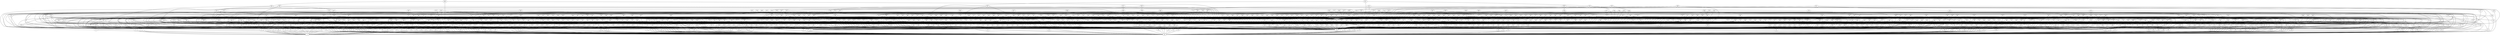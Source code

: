 graph G {
0;
1;
2;
3;
4;
5;
6;
7;
8;
9;
10;
11;
12;
13;
14;
15;
16;
17;
18;
19;
20;
21;
22;
23;
24;
25;
26;
27;
28;
29;
30;
31;
32;
33;
34;
35;
36;
37;
38;
39;
40;
41;
42;
43;
44;
45;
46;
47;
48;
49;
50;
51;
52;
53;
54;
55;
56;
57;
58;
59;
60;
61;
62;
63;
64;
65;
66;
67;
68;
69;
70;
71;
72;
73;
74;
75;
76;
77;
78;
79;
80;
81;
82;
83;
84;
85;
86;
87;
88;
89;
90;
91;
92;
93;
94;
95;
96;
97;
98;
99;
100;
101;
102;
103;
104;
105;
106;
107;
108;
109;
110;
111;
112;
113;
114;
115;
116;
117;
118;
119;
120;
121;
122;
123;
124;
125;
126;
127;
128;
129;
130;
131;
132;
133;
134;
135;
136;
137;
138;
139;
140;
141;
142;
143;
144;
145;
146;
147;
148;
149;
150;
151;
152;
153;
154;
155;
156;
157;
158;
159;
160;
161;
162;
163;
164;
165;
166;
167;
168;
169;
170;
171;
172;
173;
174;
175;
176;
177;
178;
179;
180;
181;
182;
183;
184;
185;
186;
187;
188;
189;
190;
191;
192;
193;
194;
195;
196;
197;
198;
199;
200;
201;
202;
203;
204;
205;
206;
207;
208;
209;
210;
211;
212;
213;
214;
215;
216;
217;
218;
219;
220;
221;
222;
223;
224;
225;
226;
227;
228;
229;
230;
231;
232;
233;
234;
235;
236;
237;
238;
239;
240;
241;
242;
243;
244;
245;
246;
247;
248;
249;
250;
251;
252;
253;
254;
255;
256;
257;
258;
259;
260;
261;
262;
263;
264;
265;
266;
267;
268;
269;
270;
271;
272;
273;
274;
275;
276;
277;
278;
279;
280;
281;
282;
283;
284;
285;
286;
287;
288;
289;
290;
291;
292;
293;
294;
295;
296;
297;
298;
299;
300;
301;
302;
303;
304;
305;
306;
307;
308;
309;
310;
311;
312;
313;
314;
315;
316;
317;
318;
319;
320;
321;
322;
323;
324;
325;
326;
327;
328;
329;
330;
331;
332;
333;
334;
335;
336;
337;
338;
339;
340;
341;
342;
343;
344;
345;
346;
347;
348;
349;
350;
351;
352;
353;
354;
355;
356;
357;
358;
359;
360;
361;
362;
363;
364;
365;
366;
367;
368;
369;
370;
371;
372;
373;
374;
375;
376;
377;
378;
379;
380;
381;
382;
383;
384;
385;
386;
387;
388;
389;
390;
391;
392;
393;
394;
395;
396;
397;
398;
399;
400;
401;
402;
403;
404;
405;
406;
407;
408;
409;
410;
411;
412;
413;
414;
415;
416;
417;
418;
419;
420;
421;
422;
423;
424;
425;
426;
427;
428;
429;
430;
431;
432;
433;
434;
435;
436;
437;
438;
439;
440;
441;
442;
443;
444;
445;
446;
447;
448;
449;
450;
451;
452;
453;
454;
455;
456;
457;
458;
459;
460;
461;
462;
463;
464;
465;
466;
467;
468;
469;
470;
471;
472;
473;
474;
475;
476;
477;
478;
479;
480;
481;
482;
483;
484;
485;
486;
487;
488;
489;
490;
491;
492;
493;
494;
495;
496;
497;
498;
499;
500;
501;
502;
503;
504;
505;
506;
507;
508;
509;
510;
511;
512;
513;
514;
515;
516;
517;
518;
519;
520;
521;
522;
523;
524;
525;
526;
527;
528;
529;
530;
531;
532;
533;
534;
535;
536;
537;
538;
539;
540;
541;
542;
543;
544;
545;
546;
547;
548;
549;
550;
551;
552;
553;
554;
555;
556;
557;
558;
559;
560;
561;
562;
563;
564;
565;
566;
567;
568;
569;
570;
571;
572;
573;
574;
575;
576;
577;
578;
579;
580;
581;
582;
583;
584;
585;
586;
587;
588;
589;
590;
591;
592;
593;
594;
595;
596;
597;
598;
599;
600;
601;
602;
603;
604;
605;
606;
607;
608;
609;
610;
611;
612;
613;
614;
615;
616;
617;
618;
619;
620;
621;
622;
623;
624;
625;
626;
627;
628;
629;
630;
631;
632;
633;
634;
635;
636;
637;
638;
639;
640;
641;
642;
643;
644;
645;
646;
647;
648;
649;
650;
651;
652;
653;
654;
655;
656;
657;
658;
659;
660;
661;
662;
663;
664;
665;
666;
667;
668;
669;
670;
671;
672;
673;
674;
675;
676;
677;
678;
679;
680;
681;
682;
683;
684;
685;
686;
687;
688;
689;
690;
691;
692;
693;
694;
695;
696;
697;
698;
699;
700;
701;
702;
703;
704;
705;
706;
707;
708;
709;
710;
711;
712;
713;
714;
715;
716;
717;
718;
719;
720;
721;
722;
723;
724;
725;
726;
727;
728;
729;
730;
731;
732;
733;
734;
735;
736;
737;
738;
739;
740;
741;
742;
743;
744;
745;
746;
747;
748;
749;
750;
751;
752;
753;
754;
755;
756;
757;
758;
759;
760;
761;
762;
763;
764;
765;
766;
767;
768;
769;
770;
771;
772;
773;
774;
775;
776;
777;
778;
779;
780;
781;
782;
783;
784;
785;
786;
787;
788;
789;
790;
791;
792;
793;
794;
795;
796;
797;
798;
799;
800;
801;
802;
803;
804;
805;
806;
807;
808;
809;
810;
811;
812;
813;
814;
815;
816;
817;
818;
819;
820;
821;
822;
823;
824;
825;
826;
827;
828;
829;
830;
831;
832;
833;
834;
835;
836;
837;
838;
839;
840;
841;
842;
843;
844;
845;
846;
847;
848;
849;
850;
851;
852;
853;
854;
855;
856;
857;
858;
859;
860;
861;
862;
863;
864;
865;
866;
867;
868;
869;
870;
871;
872;
873;
874;
875;
876;
877;
878;
879;
880;
881;
882;
883;
884;
885;
886;
887;
888;
889;
890;
891;
892;
893;
894;
895;
896;
897;
898;
899;
900;
901;
902;
903;
904;
905;
906;
907;
908;
909;
910;
911;
912;
913;
914;
915;
916;
917;
918;
919;
920;
921;
922;
923;
924;
925;
926;
927;
928;
929;
930;
931;
932;
933;
934;
935;
936;
937;
938;
939;
940;
941;
942;
943;
944;
945;
946;
947;
948;
949;
950;
951;
952;
953;
954;
955;
956;
957;
958;
959;
960;
961;
962;
963;
964;
965;
966;
967;
968;
969;
970;
971;
972;
973;
974;
975;
976;
977;
978;
979;
980;
981;
982;
983;
984;
985;
986;
987;
988;
989;
990;
991;
992;
993;
994;
995;
996;
997;
998;
999;
1--0 ;
2--0 ;
3--0 ;
4--0 ;
5--0 ;
6--0 ;
7--0 ;
8--0 ;
9--0 ;
10--0 ;
11--0 ;
12--0 ;
13--0 ;
14--0 ;
15--0 ;
16--0 ;
17--0 ;
18--0 ;
19--0 ;
20--0 ;
21--0 ;
22--0 ;
23--0 ;
24--0 ;
25--0 ;
26--0 ;
27--0 ;
29--28 ;
30--28 ;
31--28 ;
32--28 ;
33--28 ;
34--28 ;
35--28 ;
36--28 ;
37--28 ;
38--28 ;
39--28 ;
40--28 ;
41--28 ;
42--28 ;
43--28 ;
44--28 ;
45--28 ;
46--28 ;
47--28 ;
48--28 ;
49--28 ;
50--28 ;
51--28 ;
52--28 ;
53--28 ;
54--28 ;
55--28 ;
56--28 ;
57--28 ;
58--28 ;
59--28 ;
60--28 ;
61--28 ;
62--28 ;
63--28 ;
64--28 ;
65--28 ;
66--28 ;
67--28 ;
68--28 ;
69--28 ;
70--28 ;
71--28 ;
72--28 ;
73--28 ;
74--28 ;
75--28 ;
76--28 ;
77--28 ;
78--28 ;
79--2 ;
79--28 ;
80--28 ;
81--28 ;
82--28 ;
83--28 ;
84--28 ;
85--28 ;
86--28 ;
87--28 ;
88--28 ;
89--28 ;
90--28 ;
91--18 ;
91--28 ;
92--28 ;
93--28 ;
94--28 ;
95--28 ;
96--28 ;
97--28 ;
98--28 ;
99--28 ;
100--28 ;
101--28 ;
102--28 ;
103--28 ;
104--26 ;
104--28 ;
105--28 ;
106--28 ;
107--28 ;
108--28 ;
109--28 ;
110--28 ;
111--28 ;
112--28 ;
113--28 ;
114--28 ;
115--28 ;
116--28 ;
117--28 ;
118--28 ;
119--28 ;
120--28 ;
121--28 ;
122--28 ;
123--28 ;
124--28 ;
125--28 ;
126--28 ;
127--28 ;
128--28 ;
129--28 ;
130--28 ;
131--28 ;
132--28 ;
133--28 ;
134--28 ;
135--28 ;
136--28 ;
137--28 ;
138--28 ;
139--28 ;
140--28 ;
141--28 ;
142--28 ;
143--28 ;
144--28 ;
145--19 ;
145--28 ;
146--28 ;
147--28 ;
148--28 ;
149--28 ;
150--28 ;
151--28 ;
152--28 ;
153--28 ;
154--28 ;
155--28 ;
156--28 ;
157--28 ;
158--28 ;
159--28 ;
160--28 ;
161--28 ;
162--28 ;
163--16 ;
163--28 ;
164--28 ;
165--28 ;
166--28 ;
167--28 ;
168--28 ;
169--9 ;
169--28 ;
170--28 ;
171--28 ;
172--28 ;
173--28 ;
174--28 ;
175--28 ;
176--28 ;
177--28 ;
178--28 ;
179--28 ;
180--28 ;
181--28 ;
182--28 ;
183--28 ;
184--28 ;
185--28 ;
186--10 ;
186--28 ;
187--28 ;
188--28 ;
189--20 ;
189--28 ;
190--28 ;
191--28 ;
192--28 ;
193--28 ;
195--194 ;
196--194 ;
197--6 ;
197--35 ;
197--194 ;
198--194 ;
199--168 ;
199--194 ;
200--133 ;
200--194 ;
201--103 ;
201--194 ;
202--11 ;
202--194 ;
203--22 ;
203--117 ;
203--194 ;
204--194 ;
205--8 ;
205--52 ;
205--194 ;
206--2 ;
206--194 ;
207--32 ;
207--194 ;
208--27 ;
208--194 ;
209--48 ;
209--194 ;
210--194 ;
211--194 ;
212--20 ;
212--194 ;
213--194 ;
214--19 ;
214--194 ;
215--39 ;
215--194 ;
216--7 ;
216--183 ;
216--194 ;
217--194 ;
218--194 ;
219--92 ;
219--194 ;
220--14 ;
220--147 ;
220--194 ;
221--9 ;
221--194 ;
222--105 ;
222--194 ;
223--15 ;
223--88 ;
223--194 ;
224--158 ;
224--194 ;
225--25 ;
225--127 ;
225--194 ;
226--194 ;
227--26 ;
227--194 ;
228--194 ;
229--83 ;
229--194 ;
230--194 ;
231--192 ;
231--194 ;
232--12 ;
232--194 ;
233--90 ;
233--194 ;
234--24 ;
234--131 ;
234--194 ;
235--13 ;
235--116 ;
235--194 ;
236--194 ;
237--187 ;
237--194 ;
238--194 ;
239--17 ;
239--61 ;
239--194 ;
240--66 ;
240--194 ;
241--194 ;
242--3 ;
242--194 ;
243--186 ;
243--194 ;
244--194 ;
246--245 ;
247--245 ;
248--245 ;
249--81 ;
249--245 ;
250--163 ;
250--245 ;
251--245 ;
252--245 ;
253--27 ;
253--191 ;
253--245 ;
254--12 ;
254--135 ;
254--245 ;
255--245 ;
256--80 ;
256--245 ;
257--20 ;
257--245 ;
258--245 ;
259--25 ;
259--73 ;
259--245 ;
260--245 ;
261--14 ;
261--245 ;
262--245 ;
263--19 ;
263--245 ;
264--245 ;
265--245 ;
266--105 ;
266--245 ;
267--13 ;
267--245 ;
268--72 ;
268--245 ;
269--245 ;
270--245 ;
271--245 ;
272--31 ;
272--245 ;
273--245 ;
274--30 ;
274--245 ;
275--2 ;
275--245 ;
276--157 ;
276--245 ;
277--245 ;
278--23 ;
278--136 ;
278--194 ;
278--245 ;
279--245 ;
280--245 ;
281--176 ;
281--245 ;
282--18 ;
282--245 ;
283--245 ;
284--122 ;
284--245 ;
285--97 ;
285--245 ;
286--245 ;
287--7 ;
287--50 ;
287--245 ;
289--288 ;
290--129 ;
290--288 ;
291--288 ;
292--136 ;
292--288 ;
293--288 ;
294--85 ;
294--263 ;
294--288 ;
295--288 ;
296--288 ;
297--177 ;
297--241 ;
297--288 ;
298--288 ;
299--232 ;
299--288 ;
300--243 ;
300--288 ;
301--167 ;
301--221 ;
301--288 ;
302--35 ;
302--288 ;
303--237 ;
303--288 ;
304--164 ;
304--244 ;
304--288 ;
305--288 ;
306--224 ;
306--288 ;
307--156 ;
307--230 ;
307--257 ;
307--288 ;
308--288 ;
309--288 ;
310--168 ;
310--288 ;
311--272 ;
311--288 ;
312--51 ;
312--264 ;
312--288 ;
313--23 ;
313--105 ;
313--288 ;
314--193 ;
314--288 ;
315--288 ;
316--288 ;
317--181 ;
317--288 ;
318--120 ;
318--288 ;
319--288 ;
320--288 ;
321--288 ;
322--288 ;
323--288 ;
324--288 ;
325--182 ;
325--238 ;
325--288 ;
326--288 ;
327--37 ;
327--214 ;
327--288 ;
328--184 ;
328--258 ;
328--288 ;
329--201 ;
329--288 ;
330--288 ;
331--160 ;
331--288 ;
332--2 ;
332--288 ;
333--142 ;
333--288 ;
334--288 ;
335--34 ;
335--288 ;
336--288 ;
337--288 ;
338--114 ;
338--288 ;
339--124 ;
339--288 ;
340--288 ;
341--276 ;
341--288 ;
342--267 ;
342--288 ;
343--82 ;
343--213 ;
343--288 ;
344--288 ;
345--288 ;
346--288 ;
347--154 ;
347--262 ;
347--288 ;
348--153 ;
348--288 ;
349--288 ;
350--287 ;
350--288 ;
351--212 ;
351--288 ;
352--288 ;
353--234 ;
353--288 ;
354--122 ;
354--242 ;
354--288 ;
355--288 ;
356--288 ;
357--132 ;
357--288 ;
358--77 ;
358--288 ;
359--252 ;
359--288 ;
360--288 ;
361--76 ;
361--288 ;
362--97 ;
362--288 ;
363--253 ;
363--288 ;
364--40 ;
364--288 ;
365--288 ;
366--192 ;
366--288 ;
367--200 ;
367--288 ;
368--288 ;
369--220 ;
369--288 ;
370--138 ;
370--288 ;
371--115 ;
371--218 ;
371--288 ;
372--288 ;
373--161 ;
373--288 ;
374--288 ;
375--143 ;
375--288 ;
376--71 ;
376--288 ;
377--288 ;
378--288 ;
379--288 ;
380--288 ;
381--288 ;
382--288 ;
383--22 ;
383--112 ;
383--273 ;
383--288 ;
384--189 ;
384--288 ;
385--288 ;
386--46 ;
386--288 ;
387--140 ;
387--288 ;
388--288 ;
389--39 ;
389--288 ;
390--84 ;
390--288 ;
391--288 ;
392--87 ;
392--288 ;
393--173 ;
393--288 ;
394--42 ;
394--288 ;
395--54 ;
395--288 ;
396--288 ;
397--288 ;
398--219 ;
398--280 ;
398--288 ;
399--288 ;
400--288 ;
401--102 ;
401--288 ;
402--288 ;
403--96 ;
403--288 ;
404--239 ;
404--288 ;
405--74 ;
405--288 ;
406--49 ;
406--288 ;
407--165 ;
407--288 ;
408--99 ;
408--288 ;
409--288 ;
410--288 ;
411--70 ;
411--288 ;
412--288 ;
413--75 ;
413--288 ;
414--288 ;
415--32 ;
415--288 ;
416--288 ;
417--10 ;
417--240 ;
417--288 ;
418--259 ;
418--288 ;
419--288 ;
420--148 ;
420--288 ;
421--179 ;
421--288 ;
422--288 ;
423--26 ;
423--288 ;
424--21 ;
424--288 ;
425--288 ;
426--141 ;
426--288 ;
427--288 ;
428--18 ;
428--288 ;
429--30 ;
429--288 ;
430--288 ;
431--288 ;
432--235 ;
432--288 ;
433--5 ;
433--288 ;
434--288 ;
435--15 ;
435--83 ;
435--288 ;
436--16 ;
436--288 ;
437--288 ;
438--225 ;
438--288 ;
439--44 ;
439--202 ;
439--288 ;
440--59 ;
440--286 ;
440--288 ;
441--155 ;
441--288 ;
442--249 ;
442--288 ;
443--288 ;
444--256 ;
444--288 ;
445--288 ;
446--288 ;
447--89 ;
447--288 ;
448--288 ;
449--94 ;
449--288 ;
450--288 ;
451--190 ;
451--288 ;
452--60 ;
452--288 ;
453--288 ;
454--247 ;
454--288 ;
455--288 ;
456--288 ;
457--288 ;
458--4 ;
458--146 ;
458--260 ;
458--288 ;
459--48 ;
459--288 ;
460--65 ;
460--288 ;
461--254 ;
461--288 ;
462--233 ;
462--288 ;
463--109 ;
463--288 ;
464--64 ;
464--288 ;
465--101 ;
465--288 ;
466--118 ;
466--288 ;
467--288 ;
468--63 ;
468--288 ;
469--261 ;
469--288 ;
470--126 ;
470--288 ;
471--288 ;
472--152 ;
472--270 ;
472--288 ;
473--119 ;
473--217 ;
473--288 ;
474--180 ;
474--208 ;
474--288 ;
475--288 ;
476--166 ;
476--288 ;
477--98 ;
477--226 ;
477--288 ;
478--288 ;
479--288 ;
480--8 ;
480--288 ;
481--78 ;
481--288 ;
482--288 ;
483--178 ;
483--288 ;
485--484 ;
486--472 ;
486--484 ;
487--90 ;
487--414 ;
487--484 ;
488--189 ;
488--206 ;
488--484 ;
489--203 ;
489--390 ;
489--484 ;
490--12 ;
490--131 ;
490--315 ;
490--484 ;
491--229 ;
491--274 ;
491--479 ;
491--484 ;
492--107 ;
492--198 ;
492--248 ;
492--295 ;
492--484 ;
493--21 ;
493--92 ;
493--484 ;
494--205 ;
494--471 ;
494--484 ;
495--14 ;
495--136 ;
495--484 ;
496--199 ;
496--256 ;
496--484 ;
497--225 ;
497--484 ;
498--473 ;
498--484 ;
499--440 ;
499--484 ;
500--104 ;
500--303 ;
500--484 ;
501--222 ;
501--269 ;
501--375 ;
501--484 ;
502--100 ;
502--367 ;
502--484 ;
503--27 ;
503--38 ;
503--475 ;
503--484 ;
504--484 ;
505--17 ;
505--191 ;
505--319 ;
505--484 ;
506--48 ;
506--484 ;
507--5 ;
507--109 ;
507--484 ;
508--19 ;
508--454 ;
508--484 ;
509--207 ;
509--363 ;
509--484 ;
510--91 ;
510--226 ;
510--279 ;
510--484 ;
511--13 ;
511--128 ;
511--298 ;
511--484 ;
512--79 ;
512--305 ;
512--484 ;
513--4 ;
513--188 ;
513--241 ;
513--255 ;
513--484 ;
514--197 ;
514--470 ;
514--484 ;
515--24 ;
515--110 ;
515--469 ;
515--484 ;
516--172 ;
516--402 ;
516--484 ;
517--82 ;
517--202 ;
517--484 ;
518--10 ;
518--224 ;
518--252 ;
518--484 ;
519--420 ;
519--484 ;
520--174 ;
520--227 ;
520--251 ;
520--446 ;
520--484 ;
521--9 ;
521--344 ;
521--484 ;
522--216 ;
522--266 ;
522--464 ;
522--484 ;
523--184 ;
523--236 ;
523--277 ;
523--484 ;
524--398 ;
524--484 ;
525--15 ;
525--74 ;
525--265 ;
525--484 ;
526--122 ;
526--484 ;
527--243 ;
527--484 ;
528--156 ;
528--484 ;
529--73 ;
529--291 ;
529--484 ;
530--135 ;
530--218 ;
530--484 ;
531--94 ;
531--244 ;
531--264 ;
531--484 ;
532--348 ;
533--532 ;
534--510 ;
534--532 ;
535--5 ;
535--35 ;
535--252 ;
535--532 ;
536--237 ;
536--249 ;
536--515 ;
536--532 ;
537--157 ;
537--208 ;
537--532 ;
538--103 ;
538--257 ;
538--509 ;
538--532 ;
539--169 ;
539--261 ;
539--489 ;
539--532 ;
540--200 ;
540--287 ;
540--511 ;
540--532 ;
542--541 ;
543--354 ;
543--513 ;
543--541 ;
544--11 ;
544--146 ;
544--280 ;
544--534 ;
544--541 ;
545--250 ;
545--489 ;
545--541 ;
546--199 ;
546--249 ;
546--541 ;
547--139 ;
547--275 ;
547--482 ;
547--541 ;
548--5 ;
548--94 ;
548--270 ;
548--541 ;
549--13 ;
549--309 ;
549--541 ;
550--18 ;
550--209 ;
550--502 ;
550--541 ;
551--31 ;
551--238 ;
551--508 ;
551--541 ;
552--216 ;
552--281 ;
552--447 ;
552--541 ;
553--12 ;
553--72 ;
553--450 ;
553--541 ;
554--27 ;
554--151 ;
554--300 ;
554--541 ;
555--22 ;
555--251 ;
555--537 ;
555--541 ;
556--205 ;
556--463 ;
556--541 ;
557--24 ;
557--175 ;
557--320 ;
557--541 ;
558--118 ;
558--541 ;
559--6 ;
559--110 ;
559--269 ;
559--378 ;
559--541 ;
560--3 ;
560--88 ;
560--271 ;
560--356 ;
560--504 ;
560--541 ;
561--21 ;
561--184 ;
561--247 ;
561--541 ;
562--278 ;
562--357 ;
562--541 ;
563--25 ;
563--80 ;
563--351 ;
563--527 ;
563--541 ;
564--144 ;
564--227 ;
564--321 ;
564--541 ;
565--130 ;
565--261 ;
565--514 ;
565--541 ;
566--59 ;
566--218 ;
566--257 ;
566--541 ;
568--567 ;
569--238 ;
569--567 ;
570--516 ;
570--567 ;
571--127 ;
571--486 ;
571--562 ;
571--567 ;
572--117 ;
572--457 ;
572--540 ;
572--567 ;
573--285 ;
573--432 ;
573--567 ;
574--62 ;
574--228 ;
574--431 ;
574--567 ;
575--36 ;
575--425 ;
575--567 ;
576--567 ;
577--211 ;
577--471 ;
577--567 ;
578--567 ;
579--369 ;
579--567 ;
580--81 ;
580--399 ;
580--567 ;
581--215 ;
581--280 ;
581--567 ;
582--448 ;
582--567 ;
583--567 ;
584--419 ;
584--567 ;
585--171 ;
585--210 ;
585--365 ;
585--567 ;
586--460 ;
586--567 ;
587--61 ;
587--342 ;
587--567 ;
588--55 ;
588--293 ;
588--567 ;
589--567 ;
590--183 ;
590--356 ;
590--567 ;
591--212 ;
591--487 ;
591--561 ;
591--567 ;
592--6 ;
592--56 ;
592--456 ;
592--567 ;
593--162 ;
593--322 ;
593--567 ;
594--193 ;
594--567 ;
595--13 ;
595--125 ;
595--430 ;
595--567 ;
596--191 ;
596--299 ;
596--567 ;
597--352 ;
597--567 ;
598--274 ;
598--329 ;
598--567 ;
599--335 ;
599--567 ;
600--9 ;
600--567 ;
601--567 ;
602--124 ;
602--501 ;
602--567 ;
603--112 ;
603--567 ;
604--260 ;
604--567 ;
605--564 ;
605--567 ;
606--42 ;
606--567 ;
607--435 ;
607--539 ;
607--567 ;
608--170 ;
608--315 ;
608--567 ;
609--173 ;
609--567 ;
610--96 ;
610--567 ;
611--135 ;
611--334 ;
611--567 ;
612--567 ;
613--79 ;
613--377 ;
613--567 ;
614--508 ;
614--567 ;
615--567 ;
616--567 ;
617--41 ;
617--567 ;
618--175 ;
618--323 ;
618--567 ;
619--389 ;
619--567 ;
620--187 ;
620--567 ;
621--380 ;
621--567 ;
622--219 ;
622--506 ;
622--567 ;
623--567 ;
624--114 ;
624--556 ;
624--567 ;
625--113 ;
625--416 ;
625--567 ;
626--22 ;
626--188 ;
626--567 ;
627--385 ;
627--567 ;
628--89 ;
628--236 ;
628--567 ;
629--526 ;
629--567 ;
630--93 ;
630--388 ;
630--567 ;
631--567 ;
632--429 ;
632--567 ;
633--445 ;
633--567 ;
634--32 ;
634--536 ;
634--567 ;
635--310 ;
635--567 ;
636--116 ;
636--567 ;
637--60 ;
637--275 ;
637--504 ;
637--567 ;
638--306 ;
638--567 ;
639--132 ;
639--567 ;
640--189 ;
640--567 ;
641--519 ;
641--535 ;
641--567 ;
642--133 ;
642--450 ;
642--567 ;
643--68 ;
643--567 ;
644--443 ;
644--567 ;
645--166 ;
645--499 ;
645--567 ;
646--468 ;
646--567 ;
647--301 ;
647--567 ;
648--110 ;
648--427 ;
648--567 ;
649--66 ;
649--345 ;
649--567 ;
650--282 ;
650--437 ;
650--567 ;
651--436 ;
651--567 ;
652--409 ;
652--567 ;
653--349 ;
653--567 ;
654--344 ;
654--567 ;
655--283 ;
655--465 ;
655--567 ;
656--53 ;
656--265 ;
656--382 ;
656--567 ;
657--567 ;
658--362 ;
658--567 ;
659--507 ;
659--554 ;
659--567 ;
660--102 ;
660--567 ;
661--567 ;
662--105 ;
662--567 ;
663--482 ;
663--567 ;
664--198 ;
664--395 ;
664--567 ;
665--72 ;
665--412 ;
665--567 ;
666--567 ;
667--442 ;
667--567 ;
668--70 ;
668--567 ;
669--69 ;
669--522 ;
669--567 ;
670--469 ;
670--567 ;
671--121 ;
671--372 ;
671--567 ;
672--433 ;
672--567 ;
673--142 ;
673--567 ;
674--567 ;
675--103 ;
675--340 ;
675--567 ;
676--567 ;
677--178 ;
677--567 ;
678--257 ;
678--567 ;
679--503 ;
679--567 ;
680--408 ;
680--567 ;
681--152 ;
681--567 ;
682--23 ;
682--567 ;
683--128 ;
683--230 ;
683--567 ;
684--209 ;
684--567 ;
685--33 ;
685--277 ;
685--360 ;
685--567 ;
686--71 ;
686--567 ;
687--180 ;
687--497 ;
687--567 ;
688--370 ;
688--567 ;
689--37 ;
689--567 ;
690--67 ;
690--404 ;
690--567 ;
691--567 ;
692--567 ;
693--567 ;
694--317 ;
694--567 ;
695--346 ;
695--567 ;
696--392 ;
696--567 ;
697--567 ;
698--364 ;
698--567 ;
699--421 ;
699--567 ;
700--567 ;
701--528 ;
701--567 ;
702--24 ;
702--264 ;
702--567 ;
703--567 ;
704--241 ;
704--567 ;
705--146 ;
705--567 ;
706--108 ;
706--397 ;
706--534 ;
706--567 ;
707--286 ;
707--567 ;
708--186 ;
708--567 ;
709--145 ;
709--400 ;
709--527 ;
709--567 ;
710--85 ;
710--567 ;
711--311 ;
711--496 ;
711--567 ;
712--320 ;
712--567 ;
713--567 ;
714--439 ;
714--567 ;
715--196 ;
715--459 ;
715--567 ;
716--426 ;
716--567 ;
717--17 ;
717--262 ;
717--567 ;
718--567 ;
719--366 ;
719--567 ;
720--567 ;
721--139 ;
721--461 ;
721--567 ;
722--242 ;
722--567 ;
723--123 ;
723--263 ;
723--567 ;
724--545 ;
724--567 ;
725--284 ;
725--567 ;
726--509 ;
726--567 ;
727--150 ;
727--444 ;
727--567 ;
728--12 ;
728--115 ;
728--567 ;
729--226 ;
729--259 ;
729--567 ;
730--470 ;
730--567 ;
731--567 ;
732--316 ;
732--567 ;
733--58 ;
733--478 ;
733--567 ;
734--251 ;
734--318 ;
734--567 ;
735--309 ;
735--567 ;
736--86 ;
736--381 ;
736--567 ;
737--422 ;
737--558 ;
737--567 ;
738--350 ;
738--567 ;
739--140 ;
739--567 ;
740--413 ;
740--567 ;
741--231 ;
741--330 ;
741--567 ;
742--391 ;
742--567 ;
743--378 ;
743--567 ;
744--57 ;
744--355 ;
744--567 ;
745--158 ;
745--324 ;
745--567 ;
746--529 ;
746--567 ;
747--567 ;
748--84 ;
748--567 ;
749--155 ;
749--218 ;
749--258 ;
749--567 ;
750--26 ;
750--552 ;
750--567 ;
751--14 ;
751--45 ;
751--298 ;
751--567 ;
752--248 ;
752--368 ;
752--567 ;
753--143 ;
753--567 ;
754--111 ;
754--341 ;
754--567 ;
755--567 ;
756--567 ;
757--147 ;
757--353 ;
757--567 ;
758--64 ;
758--217 ;
758--567 ;
759--82 ;
759--567 ;
760--336 ;
760--567 ;
761--466 ;
761--567 ;
762--80 ;
762--295 ;
762--567 ;
763--98 ;
763--567 ;
764--95 ;
764--359 ;
764--567 ;
765--308 ;
765--493 ;
765--567 ;
766--51 ;
766--524 ;
766--567 ;
767--165 ;
767--273 ;
767--567 ;
768--502 ;
768--567 ;
769--223 ;
769--406 ;
769--567 ;
770--164 ;
770--255 ;
770--567 ;
771--136 ;
771--567 ;
772--434 ;
772--567 ;
773--332 ;
773--567 ;
774--157 ;
774--518 ;
774--567 ;
775--159 ;
775--213 ;
775--567 ;
776--417 ;
776--567 ;
777--59 ;
777--244 ;
777--567 ;
778--405 ;
778--567 ;
779--481 ;
779--548 ;
779--567 ;
780--373 ;
780--567 ;
781--176 ;
781--296 ;
781--567 ;
782--11 ;
782--106 ;
782--396 ;
782--567 ;
783--302 ;
783--567 ;
784--76 ;
784--214 ;
784--567 ;
785--567 ;
786--52 ;
786--543 ;
786--567 ;
787--46 ;
787--567 ;
788--500 ;
788--567 ;
789--279 ;
789--567 ;
790--233 ;
790--567 ;
791--290 ;
791--567 ;
792--567 ;
793--177 ;
793--567 ;
794--134 ;
794--208 ;
794--567 ;
795--149 ;
795--410 ;
795--567 ;
796--163 ;
796--567 ;
797--428 ;
797--567 ;
798--4 ;
798--77 ;
798--204 ;
798--567 ;
799--567 ;
800--374 ;
800--567 ;
801--480 ;
801--567 ;
802--567 ;
803--229 ;
803--567 ;
804--131 ;
804--479 ;
804--567 ;
805--206 ;
805--424 ;
805--567 ;
806--7 ;
806--43 ;
806--467 ;
806--567 ;
807--31 ;
807--567 ;
808--451 ;
808--567 ;
809--305 ;
809--565 ;
809--567 ;
810--160 ;
810--271 ;
810--567 ;
811--153 ;
811--567 ;
812--567 ;
814--813 ;
815--384 ;
815--634 ;
815--813 ;
816--41 ;
816--263 ;
816--813 ;
817--95 ;
817--308 ;
817--534 ;
817--813 ;
818--106 ;
818--360 ;
818--813 ;
819--415 ;
819--812 ;
819--813 ;
820--75 ;
820--694 ;
820--813 ;
821--363 ;
821--576 ;
821--813 ;
822--272 ;
822--724 ;
822--813 ;
823--215 ;
823--340 ;
823--813 ;
824--512 ;
824--676 ;
824--813 ;
825--557 ;
825--668 ;
825--813 ;
826--231 ;
826--268 ;
826--323 ;
826--813 ;
827--16 ;
827--499 ;
827--813 ;
828--454 ;
828--697 ;
828--813 ;
829--128 ;
829--255 ;
829--374 ;
829--813 ;
830--339 ;
830--551 ;
830--589 ;
830--813 ;
831--222 ;
831--385 ;
831--813 ;
832--25 ;
832--358 ;
832--517 ;
832--693 ;
832--813 ;
833--5 ;
833--43 ;
833--813 ;
834--8 ;
834--285 ;
834--530 ;
834--813 ;
835--119 ;
835--702 ;
835--813 ;
836--171 ;
836--443 ;
836--813 ;
837--27 ;
837--141 ;
837--780 ;
837--813 ;
838--281 ;
838--352 ;
838--813 ;
839--117 ;
839--350 ;
839--527 ;
839--813 ;
840--91 ;
840--462 ;
840--678 ;
840--813 ;
841--78 ;
841--638 ;
841--813 ;
842--7 ;
842--52 ;
842--322 ;
842--496 ;
842--813 ;
843--67 ;
843--514 ;
843--813 ;
844--378 ;
844--813 ;
845--188 ;
845--230 ;
845--813 ;
846--491 ;
846--733 ;
846--813 ;
847--570 ;
847--813 ;
848--447 ;
848--659 ;
848--813 ;
849--130 ;
849--326 ;
849--684 ;
849--813 ;
850--248 ;
850--370 ;
850--813 ;
851--172 ;
851--453 ;
851--726 ;
851--813 ;
852--313 ;
852--538 ;
852--660 ;
852--813 ;
853--389 ;
853--813 ;
854--310 ;
854--813 ;
855--686 ;
855--813 ;
856--386 ;
856--677 ;
856--813 ;
857--599 ;
857--813 ;
858--15 ;
858--547 ;
858--620 ;
858--813 ;
859--314 ;
859--796 ;
859--813 ;
860--265 ;
860--407 ;
860--813 ;
861--367 ;
861--640 ;
861--813 ;
862--47 ;
862--379 ;
862--550 ;
862--792 ;
862--813 ;
863--54 ;
863--801 ;
863--813 ;
864--449 ;
864--566 ;
864--615 ;
864--813 ;
865--190 ;
865--732 ;
865--813 ;
866--371 ;
866--591 ;
866--813 ;
867--234 ;
867--600 ;
867--813 ;
868--53 ;
868--399 ;
868--813 ;
869--74 ;
869--269 ;
869--785 ;
869--813 ;
870--279 ;
870--381 ;
870--813 ;
871--459 ;
871--813 ;
872--304 ;
872--610 ;
872--813 ;
873--57 ;
873--282 ;
873--423 ;
873--813 ;
874--92 ;
874--368 ;
874--813 ;
875--477 ;
875--722 ;
875--813 ;
876--11 ;
876--166 ;
876--283 ;
876--813 ;
877--351 ;
877--774 ;
877--813 ;
878--161 ;
878--735 ;
878--813 ;
879--653 ;
879--813 ;
880--109 ;
880--658 ;
880--813 ;
881--489 ;
881--595 ;
881--813 ;
882--204 ;
882--391 ;
882--504 ;
882--813 ;
883--361 ;
883--583 ;
883--813 ;
884--68 ;
884--456 ;
884--813 ;
885--112 ;
885--813 ;
886--531 ;
886--751 ;
886--813 ;
887--120 ;
887--622 ;
887--813 ;
888--65 ;
888--778 ;
888--813 ;
889--441 ;
889--807 ;
889--813 ;
890--334 ;
890--813 ;
891--429 ;
891--526 ;
891--813 ;
892--148 ;
892--797 ;
892--813 ;
893--375 ;
893--747 ;
893--813 ;
894--158 ;
894--345 ;
894--813 ;
895--434 ;
895--488 ;
895--813 ;
896--144 ;
896--455 ;
896--729 ;
896--813 ;
897--162 ;
897--457 ;
897--813 ;
898--376 ;
898--606 ;
898--813 ;
899--185 ;
899--321 ;
899--614 ;
899--813 ;
900--123 ;
900--214 ;
900--813 ;
901--394 ;
901--662 ;
901--813 ;
902--20 ;
902--356 ;
902--813 ;
903--17 ;
903--149 ;
903--324 ;
903--540 ;
903--813 ;
904--331 ;
904--602 ;
904--813 ;
905--81 ;
905--210 ;
905--422 ;
905--813 ;
906--40 ;
906--776 ;
906--813 ;
907--152 ;
907--524 ;
907--813 ;
908--56 ;
908--198 ;
908--271 ;
908--402 ;
908--813 ;
909--184 ;
909--750 ;
909--813 ;
910--116 ;
910--425 ;
910--813 ;
911--183 ;
911--346 ;
911--813 ;
912--145 ;
912--300 ;
912--813 ;
913--36 ;
913--228 ;
913--286 ;
913--813 ;
914--191 ;
914--410 ;
914--813 ;
915--237 ;
915--712 ;
915--813 ;
916--663 ;
916--813 ;
917--93 ;
917--295 ;
917--813 ;
918--490 ;
918--734 ;
918--813 ;
919--4 ;
919--179 ;
919--813 ;
920--127 ;
920--404 ;
920--813 ;
921--35 ;
921--746 ;
921--813 ;
922--719 ;
922--813 ;
923--108 ;
923--369 ;
923--497 ;
923--813 ;
924--34 ;
924--227 ;
924--779 ;
924--813 ;
925--126 ;
925--670 ;
925--813 ;
926--129 ;
926--562 ;
926--813 ;
927--464 ;
927--657 ;
927--813 ;
928--312 ;
928--612 ;
928--813 ;
929--37 ;
929--813 ;
930--411 ;
930--758 ;
930--813 ;
931--10 ;
931--809 ;
931--813 ;
932--90 ;
932--337 ;
932--720 ;
932--813 ;
933--151 ;
933--280 ;
933--494 ;
933--813 ;
934--85 ;
934--813 ;
935--80 ;
935--397 ;
935--813 ;
936--174 ;
936--418 ;
936--666 ;
936--813 ;
937--55 ;
937--445 ;
937--813 ;
938--153 ;
938--519 ;
938--556 ;
938--813 ;
939--2 ;
939--537 ;
939--647 ;
939--813 ;
940--63 ;
940--731 ;
940--813 ;
941--21 ;
941--721 ;
941--813 ;
942--254 ;
942--788 ;
942--813 ;
943--442 ;
943--528 ;
943--813 ;
944--181 ;
944--549 ;
944--700 ;
944--813 ;
945--201 ;
945--646 ;
945--813 ;
946--62 ;
946--521 ;
946--813 ;
947--221 ;
947--498 ;
947--654 ;
947--813 ;
948--401 ;
948--691 ;
948--813 ;
949--587 ;
949--813 ;
950--73 ;
950--756 ;
950--813 ;
951--60 ;
951--261 ;
951--813 ;
952--403 ;
952--799 ;
952--813 ;
953--393 ;
953--759 ;
953--813 ;
954--137 ;
954--291 ;
954--703 ;
954--813 ;
955--99 ;
955--773 ;
955--813 ;
956--104 ;
956--416 ;
956--813 ;
957--515 ;
957--714 ;
957--813 ;
958--250 ;
958--319 ;
958--623 ;
958--813 ;
959--100 ;
959--267 ;
959--607 ;
959--813 ;
960--6 ;
960--44 ;
960--486 ;
960--813 ;
961--284 ;
961--474 ;
961--813 ;
962--107 ;
962--803 ;
962--813 ;
963--446 ;
963--718 ;
963--813 ;
964--86 ;
964--232 ;
964--258 ;
964--543 ;
964--813 ;
965--672 ;
965--813 ;
966--167 ;
966--578 ;
966--813 ;
967--182 ;
967--755 ;
967--813 ;
968--83 ;
968--270 ;
968--682 ;
968--813 ;
969--133 ;
969--252 ;
969--813 ;
970--88 ;
970--790 ;
970--813 ;
971--333 ;
971--616 ;
971--813 ;
972--3 ;
972--50 ;
972--674 ;
972--813 ;
973--414 ;
973--787 ;
973--813 ;
974--38 ;
974--262 ;
974--813 ;
975--132 ;
975--813 ;
976--101 ;
976--598 ;
976--813 ;
977--266 ;
977--757 ;
977--813 ;
978--438 ;
978--661 ;
978--813 ;
979--113 ;
979--412 ;
979--813 ;
980--87 ;
980--211 ;
980--273 ;
980--813 ;
981--84 ;
981--213 ;
981--813 ;
982--121 ;
982--260 ;
982--813 ;
983--553 ;
983--716 ;
983--813 ;
984--69 ;
984--277 ;
984--419 ;
984--813 ;
985--207 ;
985--483 ;
985--673 ;
985--813 ;
986--154 ;
986--769 ;
986--813 ;
987--159 ;
987--236 ;
987--427 ;
987--813 ;
988--169 ;
988--196 ;
988--330 ;
988--813 ;
989--240 ;
989--601 ;
989--813 ;
990--140 ;
990--241 ;
990--813 ;
991--338 ;
991--546 ;
991--679 ;
991--813 ;
992--33 ;
992--296 ;
992--813 ;
993--377 ;
993--558 ;
993--813 ;
994--134 ;
994--475 ;
994--813 ;
995--22 ;
995--49 ;
995--813 ;
996--754 ;
996--813 ;
997--136 ;
997--813 ;
998--170 ;
998--372 ;
998--813 ;
999--276 ;
999--727 ;
999--813 ;
}

